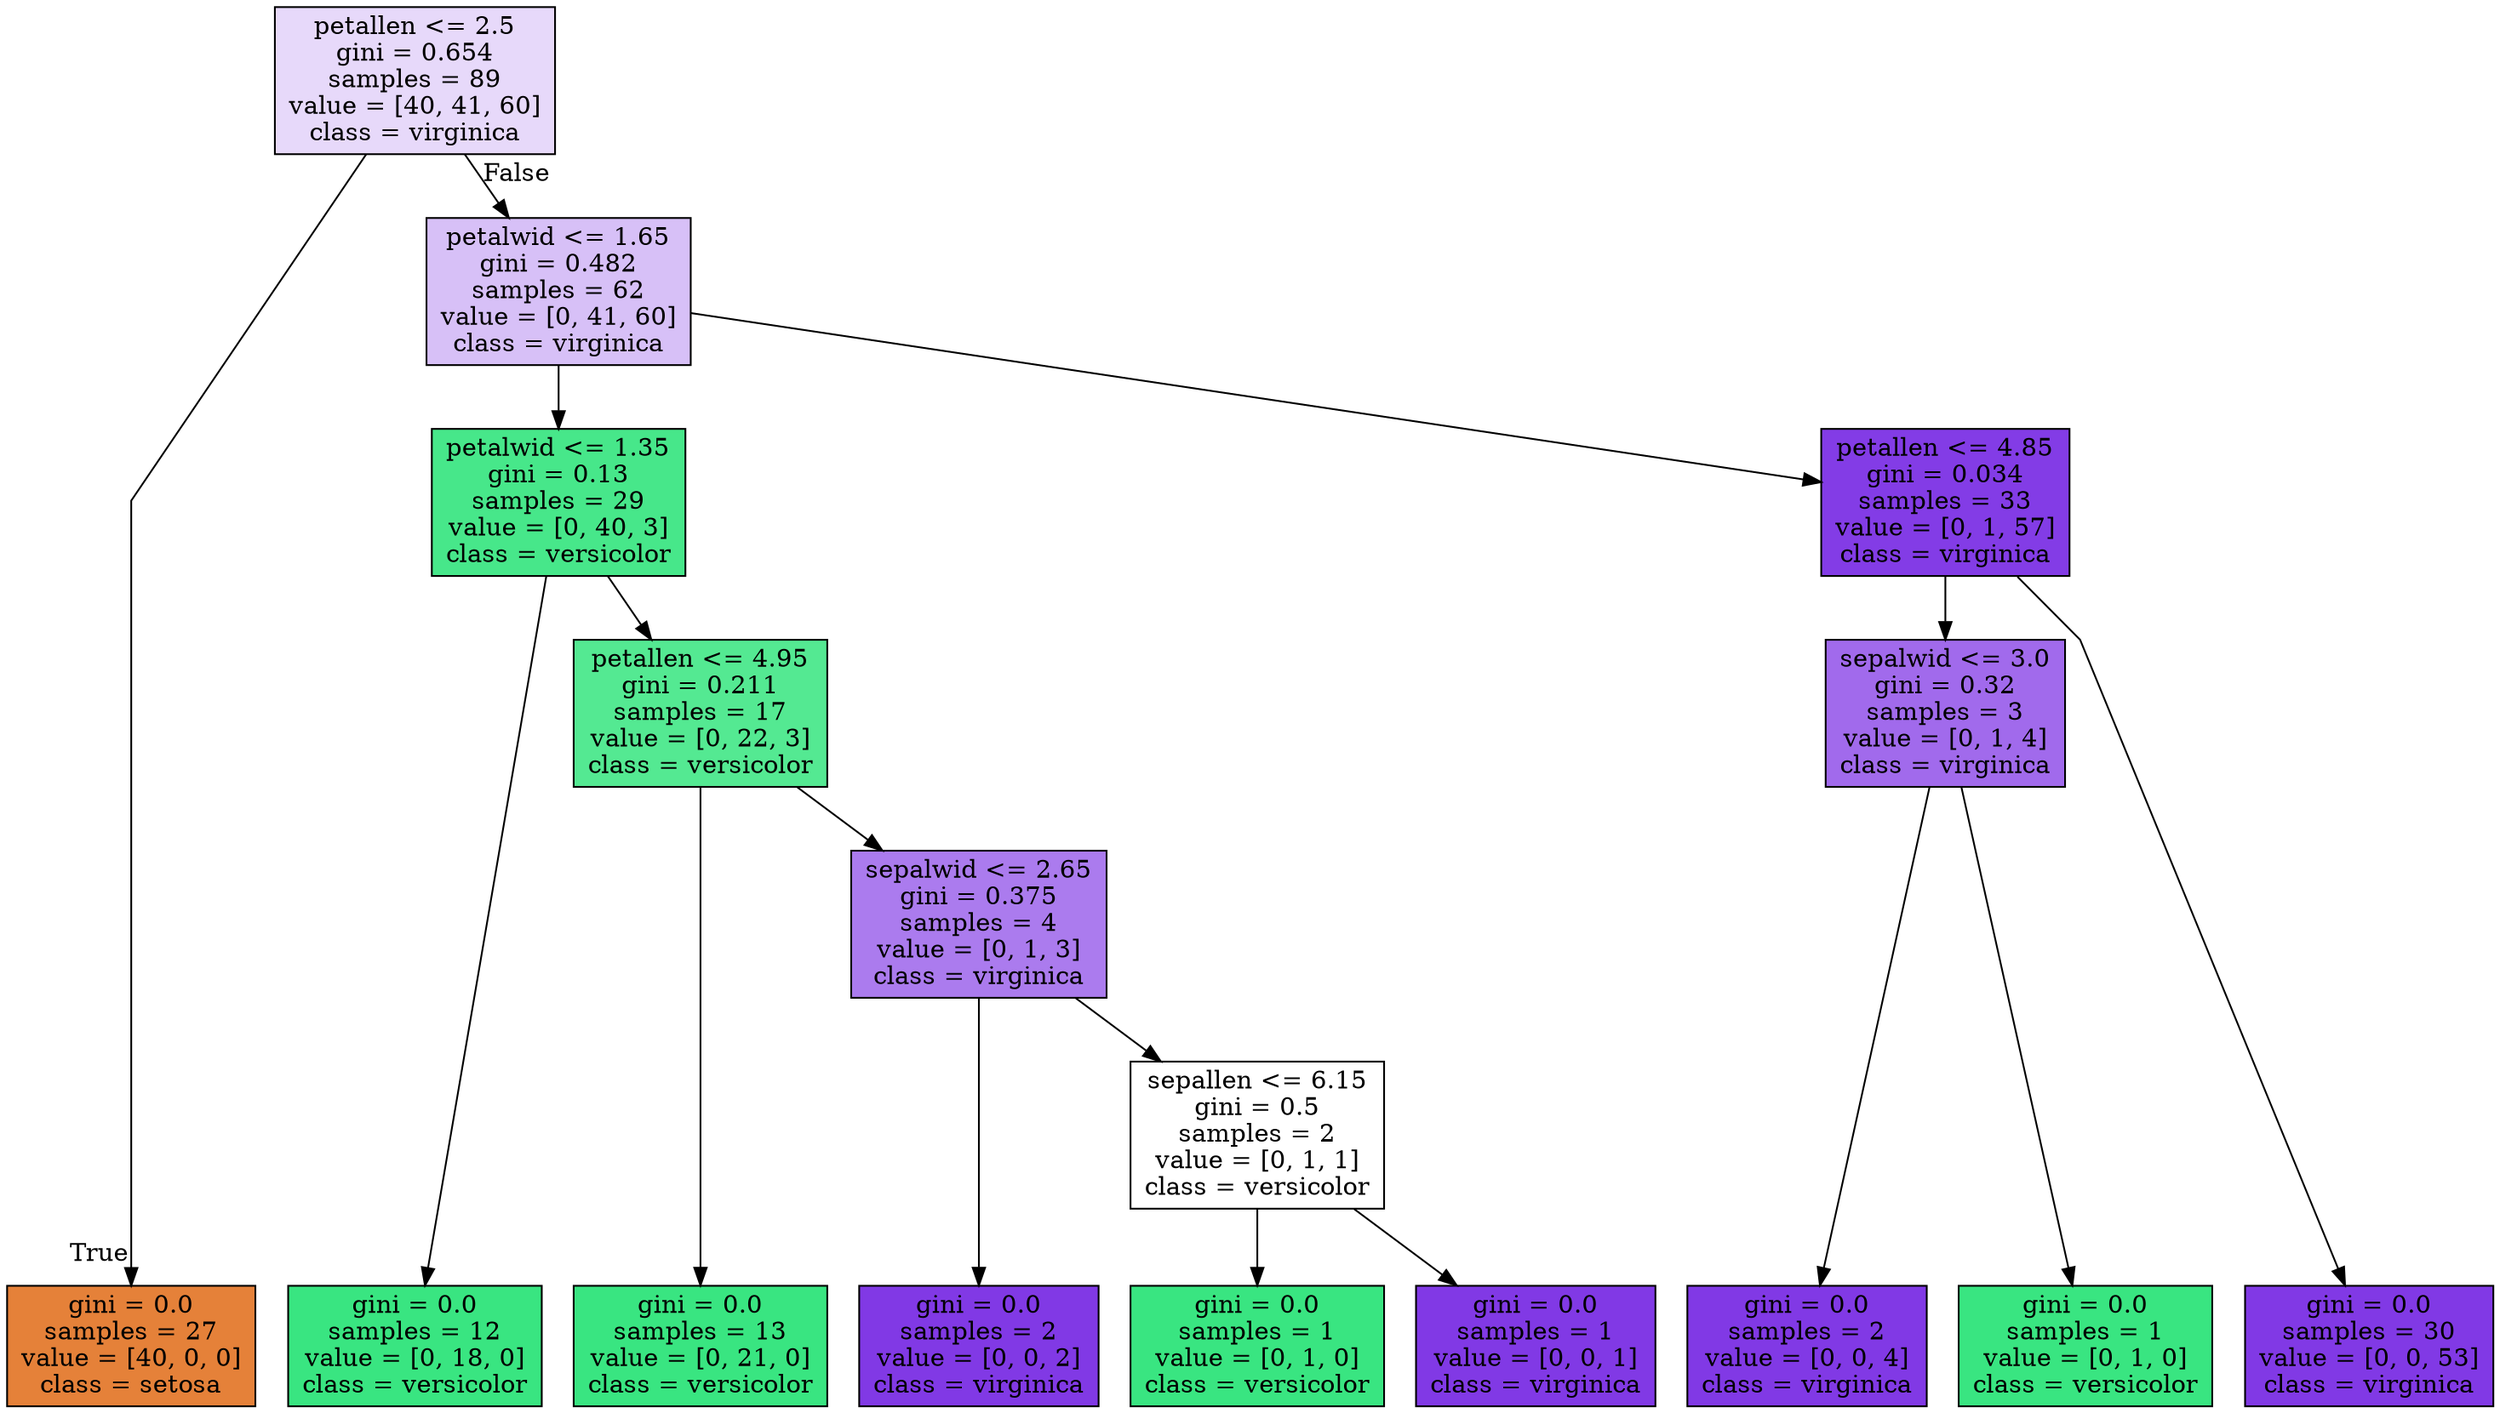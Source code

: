 digraph Tree {
node [shape=box, style="filled", color="black"] ;
graph [ranksep=equally, splines=polyline] ;
0 [label="petallen <= 2.5\ngini = 0.654\nsamples = 89\nvalue = [40, 41, 60]\nclass = virginica", fillcolor="#8139e530"] ;
1 [label="gini = 0.0\nsamples = 27\nvalue = [40, 0, 0]\nclass = setosa", fillcolor="#e58139ff"] ;
0 -> 1 [labeldistance=2.5, labelangle=45, headlabel="True"] ;
2 [label="petalwid <= 1.65\ngini = 0.482\nsamples = 62\nvalue = [0, 41, 60]\nclass = virginica", fillcolor="#8139e551"] ;
0 -> 2 [labeldistance=2.5, labelangle=-45, headlabel="False"] ;
3 [label="petalwid <= 1.35\ngini = 0.13\nsamples = 29\nvalue = [0, 40, 3]\nclass = versicolor", fillcolor="#39e581ec"] ;
2 -> 3 ;
4 [label="gini = 0.0\nsamples = 12\nvalue = [0, 18, 0]\nclass = versicolor", fillcolor="#39e581ff"] ;
3 -> 4 ;
5 [label="petallen <= 4.95\ngini = 0.211\nsamples = 17\nvalue = [0, 22, 3]\nclass = versicolor", fillcolor="#39e581dc"] ;
3 -> 5 ;
6 [label="gini = 0.0\nsamples = 13\nvalue = [0, 21, 0]\nclass = versicolor", fillcolor="#39e581ff"] ;
5 -> 6 ;
7 [label="sepalwid <= 2.65\ngini = 0.375\nsamples = 4\nvalue = [0, 1, 3]\nclass = virginica", fillcolor="#8139e5aa"] ;
5 -> 7 ;
8 [label="gini = 0.0\nsamples = 2\nvalue = [0, 0, 2]\nclass = virginica", fillcolor="#8139e5ff"] ;
7 -> 8 ;
9 [label="sepallen <= 6.15\ngini = 0.5\nsamples = 2\nvalue = [0, 1, 1]\nclass = versicolor", fillcolor="#39e58100"] ;
7 -> 9 ;
10 [label="gini = 0.0\nsamples = 1\nvalue = [0, 1, 0]\nclass = versicolor", fillcolor="#39e581ff"] ;
9 -> 10 ;
11 [label="gini = 0.0\nsamples = 1\nvalue = [0, 0, 1]\nclass = virginica", fillcolor="#8139e5ff"] ;
9 -> 11 ;
12 [label="petallen <= 4.85\ngini = 0.034\nsamples = 33\nvalue = [0, 1, 57]\nclass = virginica", fillcolor="#8139e5fb"] ;
2 -> 12 ;
13 [label="sepalwid <= 3.0\ngini = 0.32\nsamples = 3\nvalue = [0, 1, 4]\nclass = virginica", fillcolor="#8139e5bf"] ;
12 -> 13 ;
14 [label="gini = 0.0\nsamples = 2\nvalue = [0, 0, 4]\nclass = virginica", fillcolor="#8139e5ff"] ;
13 -> 14 ;
15 [label="gini = 0.0\nsamples = 1\nvalue = [0, 1, 0]\nclass = versicolor", fillcolor="#39e581ff"] ;
13 -> 15 ;
16 [label="gini = 0.0\nsamples = 30\nvalue = [0, 0, 53]\nclass = virginica", fillcolor="#8139e5ff"] ;
12 -> 16 ;
{rank=same ; 0} ;
{rank=same ; 2} ;
{rank=same ; 3; 12} ;
{rank=same ; 5; 13} ;
{rank=same ; 7} ;
{rank=same ; 9} ;
{rank=same ; 1; 4; 6; 8; 10; 11; 14; 15; 16} ;
}
